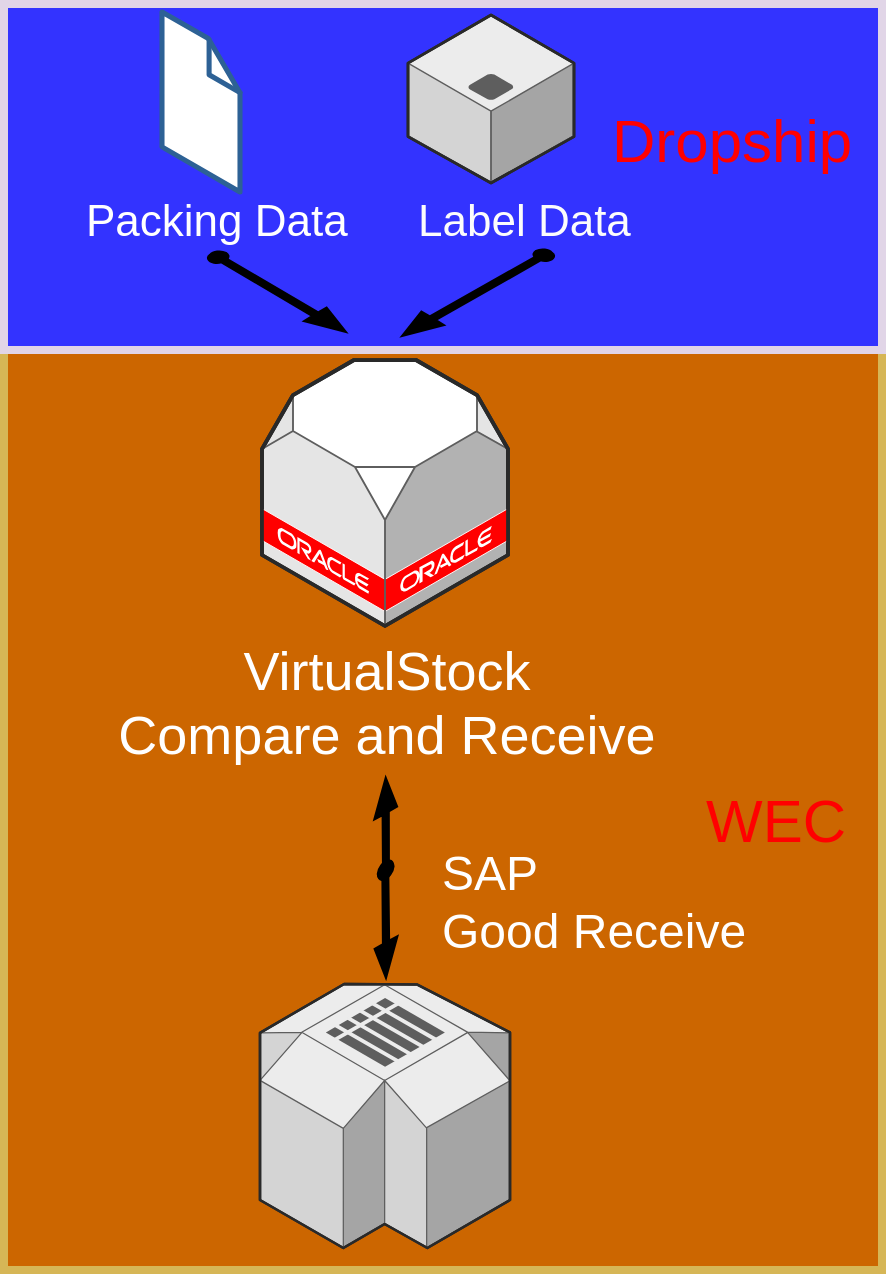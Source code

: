 <mxfile version="11.0.5" type="github"><diagram id="sR9L-PJG57Yx7m60yRMj" name="Page-1"><mxGraphModel dx="1422" dy="764" grid="1" gridSize="10" guides="1" tooltips="1" connect="1" arrows="1" fold="1" page="1" pageScale="1" pageWidth="827" pageHeight="1169" math="0" shadow="0"><root><mxCell id="0"/><mxCell id="1" parent="0"/><mxCell id="Yzeh-yEg1ra9X65aGwL9-19" value="" style="rounded=0;whiteSpace=wrap;html=1;fontSize=21;fillColor=#CC6600;strokeColor=#d6b656;strokeWidth=4;" parent="1" vertex="1"><mxGeometry x="211" y="180" width="439" height="460" as="geometry"/></mxCell><mxCell id="Yzeh-yEg1ra9X65aGwL9-18" value="" style="rounded=0;whiteSpace=wrap;html=1;fontSize=21;fillColor=#3333FF;strokeColor=#E1D5E7;fontColor=#333333;strokeWidth=4;" parent="1" vertex="1"><mxGeometry x="211" y="7" width="439" height="173" as="geometry"/></mxCell><mxCell id="Yzeh-yEg1ra9X65aGwL9-1" value="" style="verticalLabelPosition=bottom;html=1;verticalAlign=top;strokeWidth=1;align=center;outlineConnect=0;dashed=0;outlineConnect=0;shape=mxgraph.aws3d.file;aspect=fixed;strokeColor=#2d6195;fillColor=#ffffff;" parent="1" vertex="1"><mxGeometry x="290" y="11" width="39" height="90" as="geometry"/></mxCell><mxCell id="Yzeh-yEg1ra9X65aGwL9-2" value="" style="verticalLabelPosition=bottom;html=1;verticalAlign=top;strokeWidth=1;align=center;outlineConnect=0;dashed=0;outlineConnect=0;shape=mxgraph.aws3d.application_server;fillColor=#ECECEC;strokeColor=#5E5E5E;aspect=fixed;" parent="1" vertex="1"><mxGeometry x="413" y="12.5" width="83" height="84" as="geometry"/></mxCell><mxCell id="Yzeh-yEg1ra9X65aGwL9-4" value="&lt;font style=&quot;font-size: 27px&quot; color=&quot;#ffffff&quot;&gt;VirtualStock&lt;br&gt;Compare and Receive&lt;/font&gt;" style="verticalLabelPosition=bottom;html=1;verticalAlign=top;strokeWidth=1;align=center;outlineConnect=0;dashed=0;outlineConnect=0;shape=mxgraph.aws3d.oracleDbServer;fillColor=#ffffff;strokeColor=#5E5E5E;aspect=fixed;" parent="1" vertex="1"><mxGeometry x="340" y="185" width="123" height="133" as="geometry"/></mxCell><mxCell id="Yzeh-yEg1ra9X65aGwL9-6" value="" style="verticalLabelPosition=bottom;html=1;verticalAlign=top;strokeWidth=1;align=center;outlineConnect=0;dashed=0;outlineConnect=0;shape=mxgraph.aws3d.arrowSW;fillColor=#000000;aspect=fixed;" parent="1" vertex="1"><mxGeometry x="410" y="130" width="76" height="43" as="geometry"/></mxCell><mxCell id="Yzeh-yEg1ra9X65aGwL9-7" value="" style="verticalLabelPosition=bottom;html=1;verticalAlign=top;strokeWidth=1;align=center;outlineConnect=0;dashed=0;outlineConnect=0;shape=mxgraph.aws3d.arrowSE;fillColor=#000000;aspect=fixed;" parent="1" vertex="1"><mxGeometry x="313" y="131" width="69" height="40" as="geometry"/></mxCell><mxCell id="Yzeh-yEg1ra9X65aGwL9-8" value="" style="verticalLabelPosition=bottom;html=1;verticalAlign=top;strokeWidth=1;align=center;outlineConnect=0;dashed=0;outlineConnect=0;shape=mxgraph.aws3d.simpleDb2;fillColor=#ECECEC;strokeColor=#5E5E5E;aspect=fixed;" parent="1" vertex="1"><mxGeometry x="339" y="497" width="125" height="132" as="geometry"/></mxCell><mxCell id="Yzeh-yEg1ra9X65aGwL9-9" value="&lt;font color=&quot;#ffffff&quot;&gt;Packing Data&lt;/font&gt;" style="text;html=1;resizable=0;points=[];autosize=1;align=left;verticalAlign=top;spacingTop=-4;fontSize=22;" parent="1" vertex="1"><mxGeometry x="250" y="99.5" width="140" height="30" as="geometry"/></mxCell><mxCell id="Yzeh-yEg1ra9X65aGwL9-10" value="&lt;font color=&quot;#fcfcfc&quot;&gt;Label Data&lt;/font&gt;" style="text;html=1;resizable=0;points=[];autosize=1;align=left;verticalAlign=top;spacingTop=-4;fontSize=22;" parent="1" vertex="1"><mxGeometry x="416" y="99.5" width="120" height="30" as="geometry"/></mxCell><mxCell id="Yzeh-yEg1ra9X65aGwL9-12" value="" style="verticalLabelPosition=bottom;html=1;verticalAlign=top;strokeWidth=1;align=center;outlineConnect=0;dashed=0;outlineConnect=0;shape=mxgraph.aws3d.arrowSW;fillColor=#000000;aspect=fixed;fontSize=21;rotation=-60;" parent="1" vertex="1"><mxGeometry x="376" y="449" width="52" height="30" as="geometry"/></mxCell><mxCell id="Yzeh-yEg1ra9X65aGwL9-13" value="&lt;font style=&quot;font-size: 24px&quot; color=&quot;#ffffff&quot;&gt;SAP &lt;br&gt;Good Receive&lt;/font&gt;" style="text;html=1;resizable=0;points=[];autosize=1;align=left;verticalAlign=top;spacingTop=-4;fontSize=21;" parent="1" vertex="1"><mxGeometry x="428" y="425" width="170" height="50" as="geometry"/></mxCell><mxCell id="Yzeh-yEg1ra9X65aGwL9-14" value="" style="verticalLabelPosition=bottom;html=1;verticalAlign=top;strokeWidth=1;align=center;outlineConnect=0;dashed=0;outlineConnect=0;shape=mxgraph.aws3d.arrowNE;fillColor=#000000;aspect=fixed;fontSize=21;rotation=-60;" parent="1" vertex="1"><mxGeometry x="379" y="407" width="45.5" height="26" as="geometry"/></mxCell><mxCell id="Yzeh-yEg1ra9X65aGwL9-15" value="&lt;font color=&quot;#ff0000&quot; style=&quot;font-size: 30px&quot;&gt;Dropship&lt;/font&gt;" style="text;html=1;resizable=0;points=[];autosize=1;align=left;verticalAlign=top;spacingTop=-4;fontSize=26;" parent="1" vertex="1"><mxGeometry x="513" y="54.5" width="140" height="30" as="geometry"/></mxCell><mxCell id="Yzeh-yEg1ra9X65aGwL9-16" value="&lt;font style=&quot;font-size: 30px&quot;&gt;WEC&lt;/font&gt;" style="text;resizable=0;points=[];autosize=1;align=left;verticalAlign=top;spacingTop=-4;fontSize=21;rounded=0;strokeColor=none;labelBorderColor=none;html=1;fontColor=#FF0000;" parent="1" vertex="1"><mxGeometry x="560" y="395" width="90" height="30" as="geometry"/></mxCell></root></mxGraphModel></diagram></mxfile>